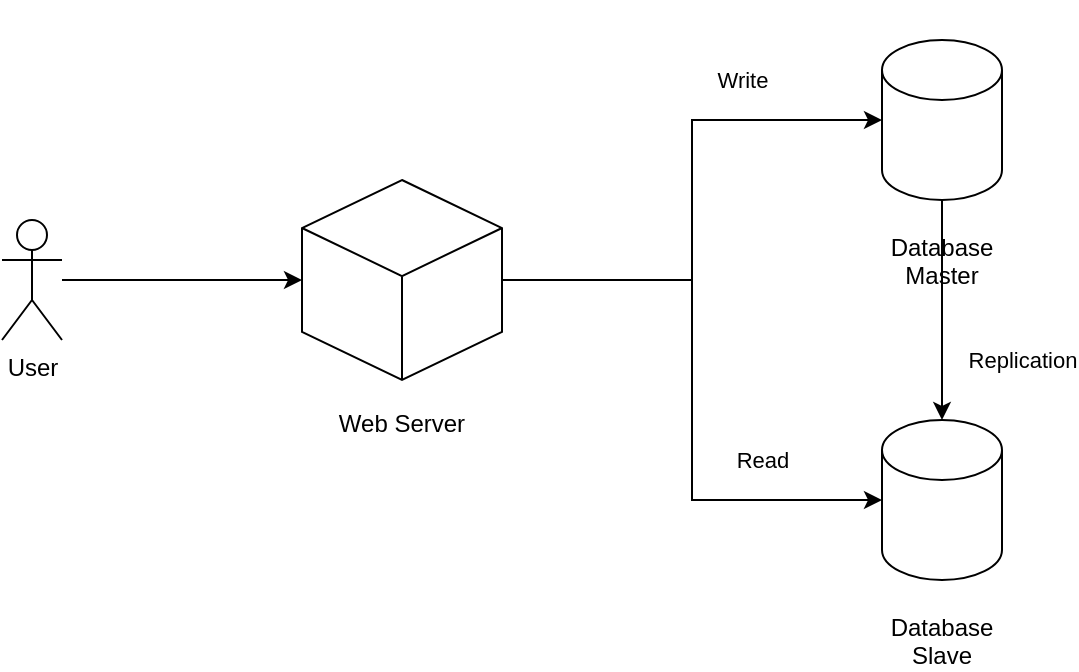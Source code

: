 <mxfile version="16.5.1" type="device"><diagram id="9MmrLo96wyU37mMG1BZV" name="Page-1"><mxGraphModel dx="1102" dy="818" grid="1" gridSize="10" guides="1" tooltips="1" connect="1" arrows="1" fold="1" page="1" pageScale="1" pageWidth="827" pageHeight="1169" math="0" shadow="0"><root><mxCell id="0"/><mxCell id="1" parent="0"/><mxCell id="KsihUcvfVxYkZVrXUyfw-3" style="edgeStyle=orthogonalEdgeStyle;rounded=0;orthogonalLoop=1;jettySize=auto;html=1;" edge="1" parent="1" source="edrd7XK85MatdvQqyxyE-2" target="KsihUcvfVxYkZVrXUyfw-1"><mxGeometry relative="1" as="geometry"/></mxCell><mxCell id="KsihUcvfVxYkZVrXUyfw-8" value="Replication" style="edgeLabel;html=1;align=center;verticalAlign=middle;resizable=0;points=[];" vertex="1" connectable="0" parent="KsihUcvfVxYkZVrXUyfw-3"><mxGeometry x="0.182" y="4" relative="1" as="geometry"><mxPoint x="36" y="15" as="offset"/></mxGeometry></mxCell><mxCell id="edrd7XK85MatdvQqyxyE-2" value="&lt;br&gt;&lt;br&gt;&lt;br&gt;&lt;br&gt;&lt;br&gt;&lt;br&gt;&lt;br&gt;&lt;br&gt;Database&lt;br&gt;Master" style="shape=cylinder3;whiteSpace=wrap;html=1;boundedLbl=1;backgroundOutline=1;size=15;" parent="1" vertex="1"><mxGeometry x="530" y="300" width="60" height="80" as="geometry"/></mxCell><mxCell id="edrd7XK85MatdvQqyxyE-7" style="edgeStyle=orthogonalEdgeStyle;rounded=0;orthogonalLoop=1;jettySize=auto;html=1;" parent="1" source="edrd7XK85MatdvQqyxyE-3" target="edrd7XK85MatdvQqyxyE-5" edge="1"><mxGeometry relative="1" as="geometry"/></mxCell><mxCell id="edrd7XK85MatdvQqyxyE-3" value="User" style="shape=umlActor;verticalLabelPosition=bottom;verticalAlign=top;html=1;outlineConnect=0;" parent="1" vertex="1"><mxGeometry x="90" y="390" width="30" height="60" as="geometry"/></mxCell><mxCell id="edrd7XK85MatdvQqyxyE-8" style="edgeStyle=orthogonalEdgeStyle;rounded=0;orthogonalLoop=1;jettySize=auto;html=1;" parent="1" source="edrd7XK85MatdvQqyxyE-5" target="edrd7XK85MatdvQqyxyE-2" edge="1"><mxGeometry relative="1" as="geometry"/></mxCell><mxCell id="KsihUcvfVxYkZVrXUyfw-6" value="Write" style="edgeLabel;html=1;align=center;verticalAlign=middle;resizable=0;points=[];" vertex="1" connectable="0" parent="edrd7XK85MatdvQqyxyE-8"><mxGeometry x="0.496" y="1" relative="1" as="geometry"><mxPoint x="-2" y="-19" as="offset"/></mxGeometry></mxCell><mxCell id="KsihUcvfVxYkZVrXUyfw-4" style="edgeStyle=orthogonalEdgeStyle;rounded=0;orthogonalLoop=1;jettySize=auto;html=1;entryX=0;entryY=0.5;entryDx=0;entryDy=0;entryPerimeter=0;" edge="1" parent="1" source="edrd7XK85MatdvQqyxyE-5" target="KsihUcvfVxYkZVrXUyfw-1"><mxGeometry relative="1" as="geometry"/></mxCell><mxCell id="KsihUcvfVxYkZVrXUyfw-5" value="Read" style="edgeLabel;html=1;align=center;verticalAlign=middle;resizable=0;points=[];" vertex="1" connectable="0" parent="KsihUcvfVxYkZVrXUyfw-4"><mxGeometry x="0.52" y="2" relative="1" as="geometry"><mxPoint x="12" y="-18" as="offset"/></mxGeometry></mxCell><mxCell id="edrd7XK85MatdvQqyxyE-5" value="&lt;br&gt;&lt;br&gt;&lt;br&gt;&lt;br&gt;&lt;br&gt;&lt;br&gt;&lt;br&gt;&lt;br&gt;&lt;br&gt;&lt;br&gt;Web Server" style="whiteSpace=wrap;html=1;shape=mxgraph.basic.isocube;isoAngle=15;" parent="1" vertex="1"><mxGeometry x="240" y="370" width="100" height="100" as="geometry"/></mxCell><mxCell id="KsihUcvfVxYkZVrXUyfw-1" value="&lt;br&gt;&lt;br&gt;&lt;br&gt;&lt;br&gt;&lt;br&gt;&lt;br&gt;&lt;br&gt;&lt;br&gt;Database&lt;br&gt;Slave" style="shape=cylinder3;whiteSpace=wrap;html=1;boundedLbl=1;backgroundOutline=1;size=15;" vertex="1" parent="1"><mxGeometry x="530" y="490" width="60" height="80" as="geometry"/></mxCell></root></mxGraphModel></diagram></mxfile>